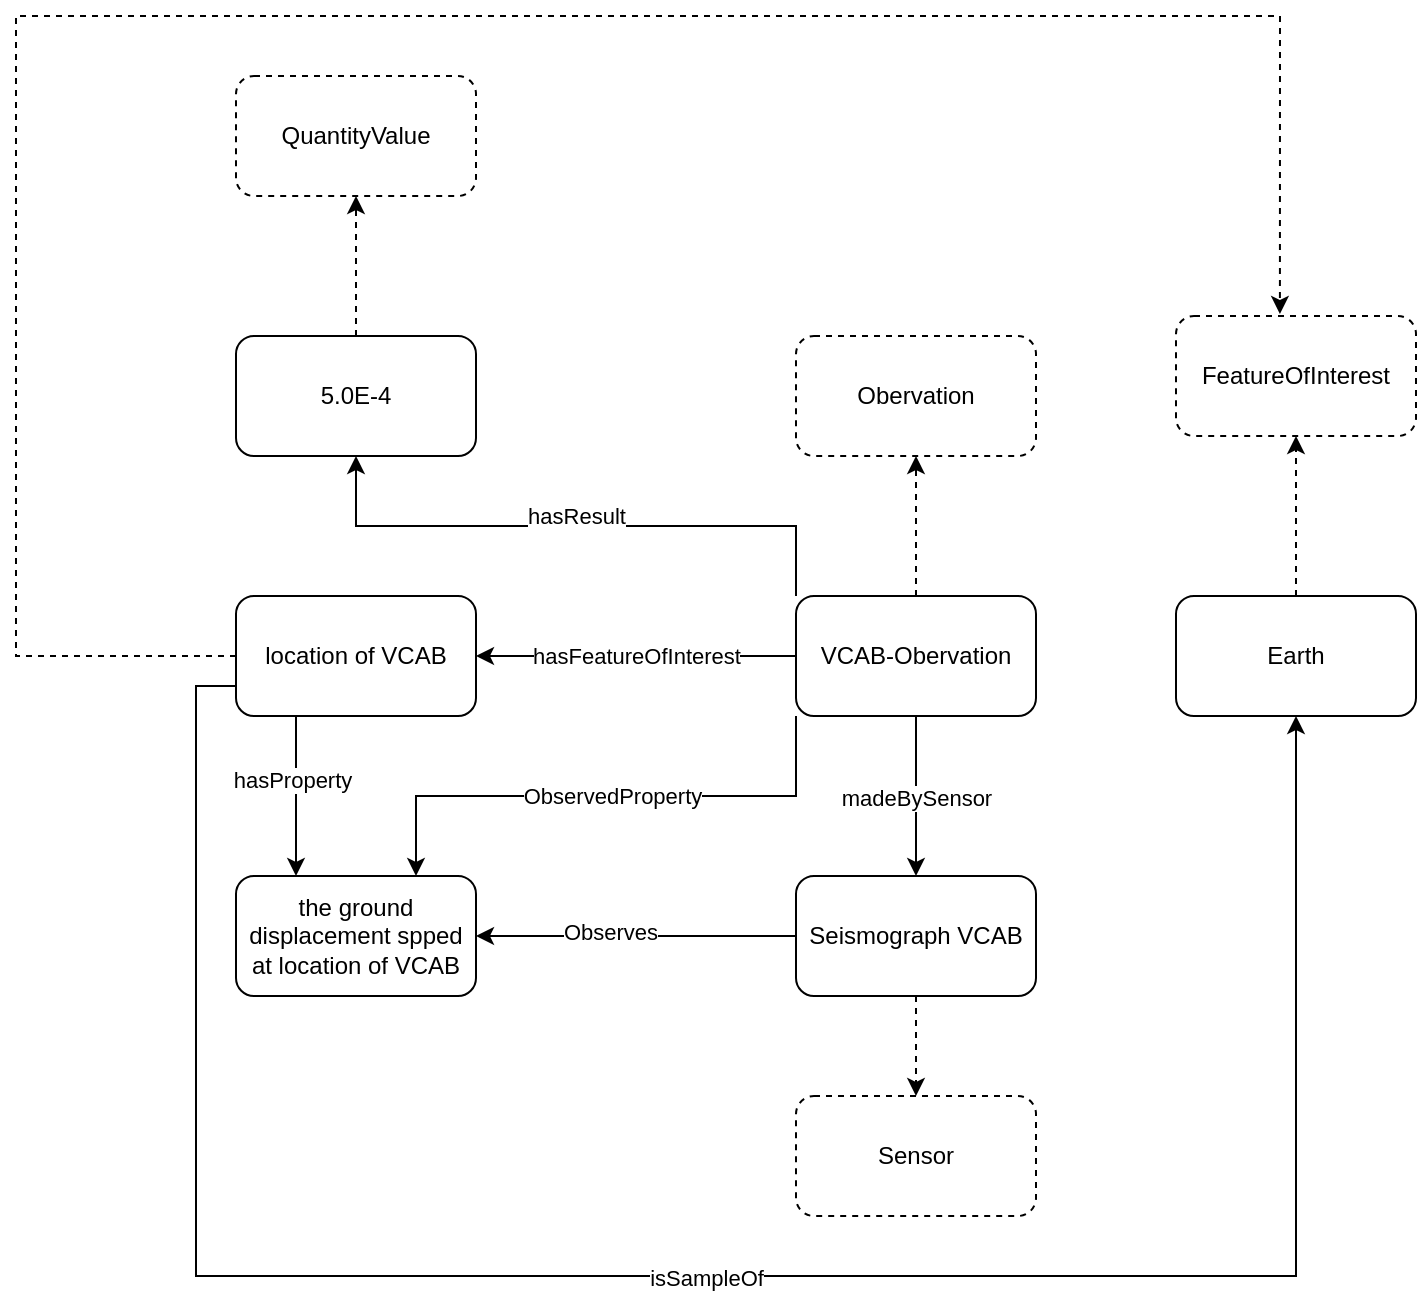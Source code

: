 <mxfile version="19.0.3" type="device"><diagram id="Q-mN_zZcr5-ZmS8Zf6es" name="Página-1"><mxGraphModel dx="1422" dy="865" grid="1" gridSize="10" guides="1" tooltips="1" connect="1" arrows="1" fold="1" page="1" pageScale="1" pageWidth="3300" pageHeight="4681" math="0" shadow="0"><root><mxCell id="0"/><mxCell id="1" parent="0"/><mxCell id="OLtuhezzXZ0R_NS5WSdb-3" style="edgeStyle=orthogonalEdgeStyle;rounded=0;orthogonalLoop=1;jettySize=auto;html=1;dashed=1;" parent="1" source="OLtuhezzXZ0R_NS5WSdb-1" target="OLtuhezzXZ0R_NS5WSdb-2" edge="1"><mxGeometry relative="1" as="geometry"/></mxCell><mxCell id="OLtuhezzXZ0R_NS5WSdb-9" style="edgeStyle=orthogonalEdgeStyle;rounded=0;orthogonalLoop=1;jettySize=auto;html=1;entryX=1;entryY=0.5;entryDx=0;entryDy=0;" parent="1" source="OLtuhezzXZ0R_NS5WSdb-1" target="OLtuhezzXZ0R_NS5WSdb-6" edge="1"><mxGeometry relative="1" as="geometry"><Array as="points"><mxPoint x="420" y="350"/><mxPoint x="420" y="350"/></Array></mxGeometry></mxCell><mxCell id="OLtuhezzXZ0R_NS5WSdb-11" value="hasFeatureOfInterest" style="edgeLabel;html=1;align=center;verticalAlign=middle;resizable=0;points=[];" parent="OLtuhezzXZ0R_NS5WSdb-9" vertex="1" connectable="0"><mxGeometry x="-0.263" y="2" relative="1" as="geometry"><mxPoint x="-21" y="-2" as="offset"/></mxGeometry></mxCell><mxCell id="OLtuhezzXZ0R_NS5WSdb-15" style="edgeStyle=orthogonalEdgeStyle;rounded=0;orthogonalLoop=1;jettySize=auto;html=1;exitX=0;exitY=0;exitDx=0;exitDy=0;entryX=0.5;entryY=1;entryDx=0;entryDy=0;" parent="1" source="OLtuhezzXZ0R_NS5WSdb-1" target="OLtuhezzXZ0R_NS5WSdb-12" edge="1"><mxGeometry relative="1" as="geometry"/></mxCell><mxCell id="OLtuhezzXZ0R_NS5WSdb-16" value="hasResult" style="edgeLabel;html=1;align=center;verticalAlign=middle;resizable=0;points=[];" parent="OLtuhezzXZ0R_NS5WSdb-15" vertex="1" connectable="0"><mxGeometry x="-0.393" y="3" relative="1" as="geometry"><mxPoint x="-57" y="-8" as="offset"/></mxGeometry></mxCell><mxCell id="OLtuhezzXZ0R_NS5WSdb-17" style="edgeStyle=orthogonalEdgeStyle;rounded=0;orthogonalLoop=1;jettySize=auto;html=1;entryX=0.5;entryY=0;entryDx=0;entryDy=0;" parent="1" source="OLtuhezzXZ0R_NS5WSdb-1" target="OLtuhezzXZ0R_NS5WSdb-7" edge="1"><mxGeometry relative="1" as="geometry"/></mxCell><mxCell id="OLtuhezzXZ0R_NS5WSdb-18" value="madeBySensor" style="edgeLabel;html=1;align=center;verticalAlign=middle;resizable=0;points=[];" parent="OLtuhezzXZ0R_NS5WSdb-17" vertex="1" connectable="0"><mxGeometry x="0.233" y="3" relative="1" as="geometry"><mxPoint x="-3" y="-9" as="offset"/></mxGeometry></mxCell><mxCell id="OLtuhezzXZ0R_NS5WSdb-19" style="edgeStyle=orthogonalEdgeStyle;rounded=0;orthogonalLoop=1;jettySize=auto;html=1;exitX=0;exitY=1;exitDx=0;exitDy=0;entryX=0.75;entryY=0;entryDx=0;entryDy=0;" parent="1" source="OLtuhezzXZ0R_NS5WSdb-1" target="OLtuhezzXZ0R_NS5WSdb-8" edge="1"><mxGeometry relative="1" as="geometry"/></mxCell><mxCell id="OLtuhezzXZ0R_NS5WSdb-20" value="ObservedProperty" style="edgeLabel;html=1;align=center;verticalAlign=middle;resizable=0;points=[];" parent="OLtuhezzXZ0R_NS5WSdb-19" vertex="1" connectable="0"><mxGeometry x="-0.241" y="2" relative="1" as="geometry"><mxPoint x="-30" y="-2" as="offset"/></mxGeometry></mxCell><mxCell id="OLtuhezzXZ0R_NS5WSdb-1" value="VCAB-Obervation" style="rounded=1;whiteSpace=wrap;html=1;" parent="1" vertex="1"><mxGeometry x="500" y="320" width="120" height="60" as="geometry"/></mxCell><mxCell id="OLtuhezzXZ0R_NS5WSdb-2" value="Obervation" style="rounded=1;whiteSpace=wrap;html=1;dashed=1;" parent="1" vertex="1"><mxGeometry x="500" y="190" width="120" height="60" as="geometry"/></mxCell><mxCell id="OLtuhezzXZ0R_NS5WSdb-22" value="" style="edgeStyle=orthogonalEdgeStyle;rounded=0;orthogonalLoop=1;jettySize=auto;html=1;dashed=1;" parent="1" source="OLtuhezzXZ0R_NS5WSdb-5" target="OLtuhezzXZ0R_NS5WSdb-21" edge="1"><mxGeometry relative="1" as="geometry"/></mxCell><mxCell id="OLtuhezzXZ0R_NS5WSdb-5" value="Earth" style="rounded=1;whiteSpace=wrap;html=1;" parent="1" vertex="1"><mxGeometry x="690" y="320" width="120" height="60" as="geometry"/></mxCell><mxCell id="OLtuhezzXZ0R_NS5WSdb-23" style="edgeStyle=orthogonalEdgeStyle;rounded=0;orthogonalLoop=1;jettySize=auto;html=1;entryX=0.433;entryY=-0.017;entryDx=0;entryDy=0;entryPerimeter=0;dashed=1;" parent="1" source="OLtuhezzXZ0R_NS5WSdb-6" target="OLtuhezzXZ0R_NS5WSdb-21" edge="1"><mxGeometry relative="1" as="geometry"><Array as="points"><mxPoint x="110" y="350"/><mxPoint x="110" y="30"/><mxPoint x="742" y="30"/></Array></mxGeometry></mxCell><mxCell id="OLtuhezzXZ0R_NS5WSdb-26" style="edgeStyle=orthogonalEdgeStyle;rounded=0;orthogonalLoop=1;jettySize=auto;html=1;exitX=0.25;exitY=1;exitDx=0;exitDy=0;entryX=0.25;entryY=0;entryDx=0;entryDy=0;" parent="1" source="OLtuhezzXZ0R_NS5WSdb-6" target="OLtuhezzXZ0R_NS5WSdb-8" edge="1"><mxGeometry relative="1" as="geometry"><Array as="points"><mxPoint x="250" y="390"/><mxPoint x="250" y="390"/></Array></mxGeometry></mxCell><mxCell id="OLtuhezzXZ0R_NS5WSdb-27" value="hasProperty" style="edgeLabel;html=1;align=center;verticalAlign=middle;resizable=0;points=[];" parent="OLtuhezzXZ0R_NS5WSdb-26" vertex="1" connectable="0"><mxGeometry x="-0.215" y="-2" relative="1" as="geometry"><mxPoint as="offset"/></mxGeometry></mxCell><mxCell id="OLtuhezzXZ0R_NS5WSdb-28" style="edgeStyle=orthogonalEdgeStyle;rounded=0;orthogonalLoop=1;jettySize=auto;html=1;exitX=0;exitY=0.75;exitDx=0;exitDy=0;entryX=0.5;entryY=1;entryDx=0;entryDy=0;" parent="1" source="OLtuhezzXZ0R_NS5WSdb-6" target="OLtuhezzXZ0R_NS5WSdb-5" edge="1"><mxGeometry relative="1" as="geometry"><Array as="points"><mxPoint x="200" y="365"/><mxPoint x="200" y="660"/><mxPoint x="750" y="660"/></Array></mxGeometry></mxCell><mxCell id="OLtuhezzXZ0R_NS5WSdb-29" value="isSampleOf" style="edgeLabel;html=1;align=center;verticalAlign=middle;resizable=0;points=[];" parent="OLtuhezzXZ0R_NS5WSdb-28" vertex="1" connectable="0"><mxGeometry x="-0.005" y="-1" relative="1" as="geometry"><mxPoint as="offset"/></mxGeometry></mxCell><mxCell id="OLtuhezzXZ0R_NS5WSdb-6" value="location of VCAB" style="rounded=1;whiteSpace=wrap;html=1;" parent="1" vertex="1"><mxGeometry x="220" y="320" width="120" height="60" as="geometry"/></mxCell><mxCell id="OLtuhezzXZ0R_NS5WSdb-31" value="" style="edgeStyle=orthogonalEdgeStyle;rounded=0;orthogonalLoop=1;jettySize=auto;html=1;dashed=1;" parent="1" source="OLtuhezzXZ0R_NS5WSdb-7" target="OLtuhezzXZ0R_NS5WSdb-30" edge="1"><mxGeometry relative="1" as="geometry"/></mxCell><mxCell id="OLtuhezzXZ0R_NS5WSdb-32" style="edgeStyle=orthogonalEdgeStyle;rounded=0;orthogonalLoop=1;jettySize=auto;html=1;entryX=1;entryY=0.5;entryDx=0;entryDy=0;" parent="1" source="OLtuhezzXZ0R_NS5WSdb-7" target="OLtuhezzXZ0R_NS5WSdb-8" edge="1"><mxGeometry relative="1" as="geometry"/></mxCell><mxCell id="OLtuhezzXZ0R_NS5WSdb-33" value="Observes" style="edgeLabel;html=1;align=center;verticalAlign=middle;resizable=0;points=[];" parent="OLtuhezzXZ0R_NS5WSdb-32" vertex="1" connectable="0"><mxGeometry x="0.163" y="-2" relative="1" as="geometry"><mxPoint as="offset"/></mxGeometry></mxCell><mxCell id="OLtuhezzXZ0R_NS5WSdb-7" value="Seismograph VCAB" style="rounded=1;whiteSpace=wrap;html=1;" parent="1" vertex="1"><mxGeometry x="500" y="460" width="120" height="60" as="geometry"/></mxCell><mxCell id="OLtuhezzXZ0R_NS5WSdb-8" value="the ground displacement spped at location of VCAB" style="rounded=1;whiteSpace=wrap;html=1;" parent="1" vertex="1"><mxGeometry x="220" y="460" width="120" height="60" as="geometry"/></mxCell><mxCell id="OLtuhezzXZ0R_NS5WSdb-14" style="edgeStyle=orthogonalEdgeStyle;rounded=0;orthogonalLoop=1;jettySize=auto;html=1;entryX=0.5;entryY=1;entryDx=0;entryDy=0;dashed=1;" parent="1" source="OLtuhezzXZ0R_NS5WSdb-12" target="OLtuhezzXZ0R_NS5WSdb-13" edge="1"><mxGeometry relative="1" as="geometry"/></mxCell><mxCell id="OLtuhezzXZ0R_NS5WSdb-12" value="5.0E-4" style="rounded=1;whiteSpace=wrap;html=1;" parent="1" vertex="1"><mxGeometry x="220" y="190" width="120" height="60" as="geometry"/></mxCell><mxCell id="OLtuhezzXZ0R_NS5WSdb-13" value="QuantityValue" style="rounded=1;whiteSpace=wrap;html=1;dashed=1;" parent="1" vertex="1"><mxGeometry x="220" y="60" width="120" height="60" as="geometry"/></mxCell><mxCell id="OLtuhezzXZ0R_NS5WSdb-21" value="FeatureOfInterest" style="whiteSpace=wrap;html=1;rounded=1;dashed=1;" parent="1" vertex="1"><mxGeometry x="690" y="180" width="120" height="60" as="geometry"/></mxCell><mxCell id="OLtuhezzXZ0R_NS5WSdb-30" value="Sensor" style="whiteSpace=wrap;html=1;rounded=1;dashed=1;" parent="1" vertex="1"><mxGeometry x="500" y="570" width="120" height="60" as="geometry"/></mxCell></root></mxGraphModel></diagram></mxfile>